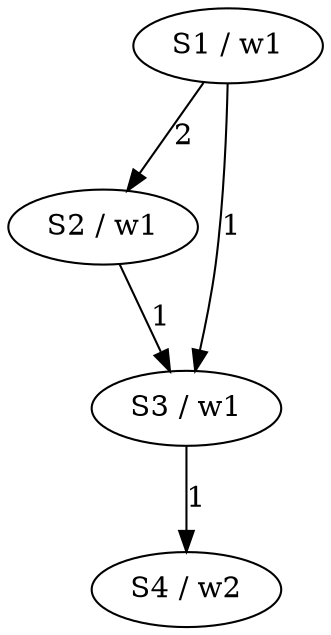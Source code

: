 digraph MooreMachine {
  S1 [label="S1 / w1"];
  S2 [label="S2 / w1"];
  S3 [label="S3 / w1"];
  S4 [label="S4 / w2"];

  S1 -> S3 [label="1"];
  S1 -> S2 [label="2"];
  S2 -> S3 [label="1"];
  S3 -> S4 [label="1"];
}
